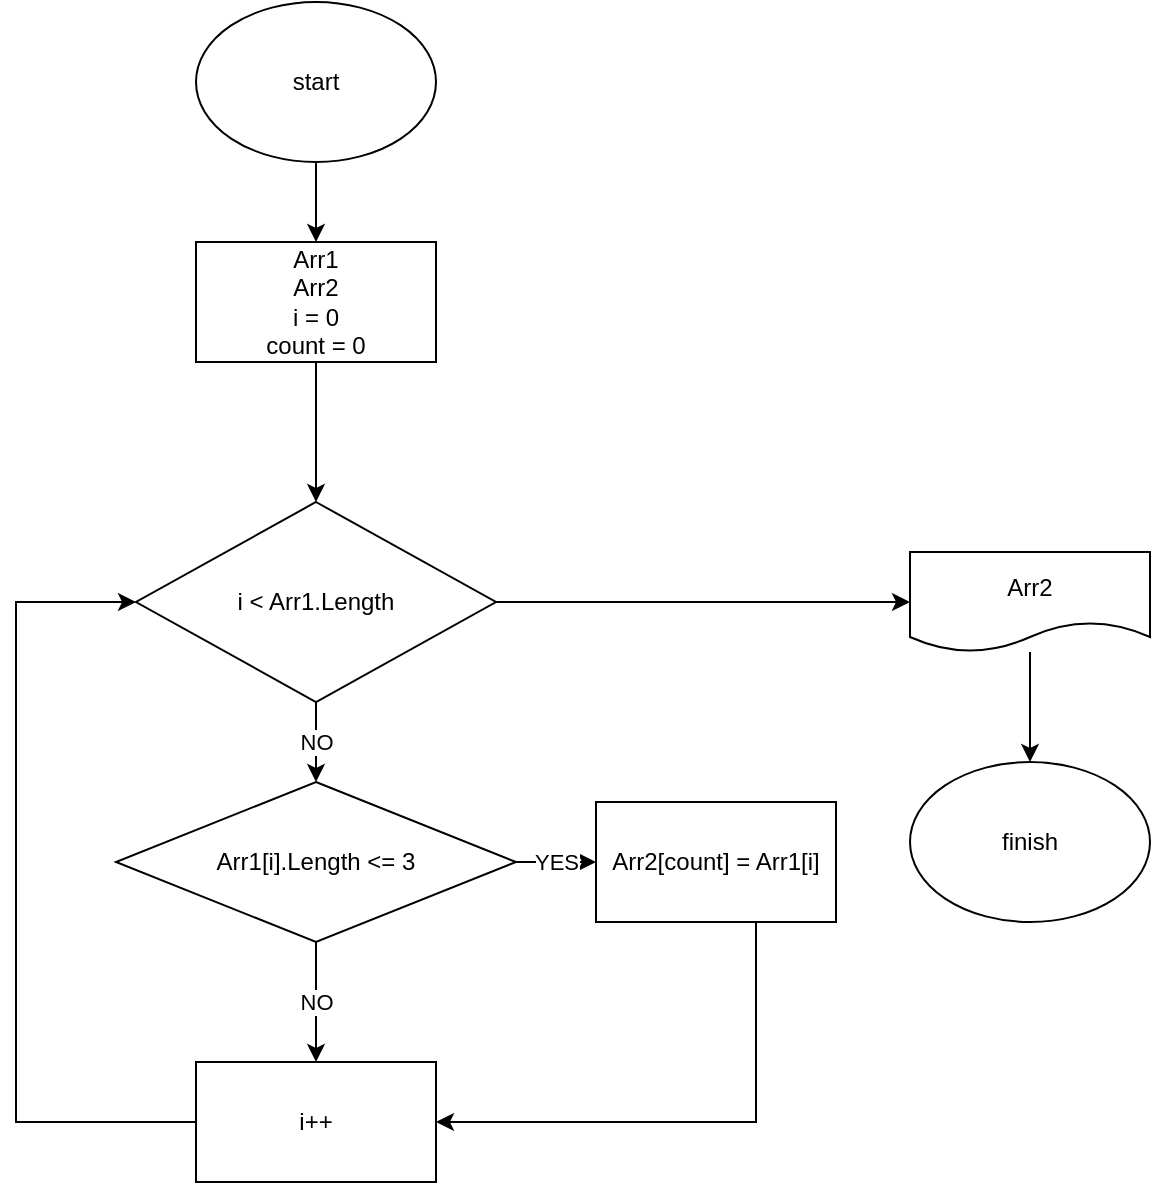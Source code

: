 <mxfile version="20.8.23" type="github">
  <diagram id="C5RBs43oDa-KdzZeNtuy" name="Page-1">
    <mxGraphModel dx="1257" dy="631" grid="1" gridSize="10" guides="1" tooltips="1" connect="1" arrows="1" fold="1" page="1" pageScale="1" pageWidth="827" pageHeight="1169" math="0" shadow="0">
      <root>
        <mxCell id="WIyWlLk6GJQsqaUBKTNV-0" />
        <mxCell id="WIyWlLk6GJQsqaUBKTNV-1" parent="WIyWlLk6GJQsqaUBKTNV-0" />
        <mxCell id="Cxzv2Y022RPomxQbiyUi-2" value="" style="edgeStyle=orthogonalEdgeStyle;rounded=0;orthogonalLoop=1;jettySize=auto;html=1;" edge="1" parent="WIyWlLk6GJQsqaUBKTNV-1" source="Cxzv2Y022RPomxQbiyUi-0" target="Cxzv2Y022RPomxQbiyUi-1">
          <mxGeometry relative="1" as="geometry" />
        </mxCell>
        <mxCell id="Cxzv2Y022RPomxQbiyUi-0" value="start" style="ellipse;whiteSpace=wrap;html=1;" vertex="1" parent="WIyWlLk6GJQsqaUBKTNV-1">
          <mxGeometry x="350" y="130" width="120" height="80" as="geometry" />
        </mxCell>
        <mxCell id="Cxzv2Y022RPomxQbiyUi-4" value="" style="edgeStyle=orthogonalEdgeStyle;rounded=0;orthogonalLoop=1;jettySize=auto;html=1;" edge="1" parent="WIyWlLk6GJQsqaUBKTNV-1" source="Cxzv2Y022RPomxQbiyUi-1" target="Cxzv2Y022RPomxQbiyUi-3">
          <mxGeometry relative="1" as="geometry" />
        </mxCell>
        <mxCell id="Cxzv2Y022RPomxQbiyUi-1" value="&lt;div&gt;Arr1&lt;/div&gt;&lt;div&gt;Arr2&lt;/div&gt;&lt;div&gt;i = 0&lt;/div&gt;&lt;div&gt;count = 0&lt;br&gt;&lt;/div&gt;" style="whiteSpace=wrap;html=1;" vertex="1" parent="WIyWlLk6GJQsqaUBKTNV-1">
          <mxGeometry x="350" y="250" width="120" height="60" as="geometry" />
        </mxCell>
        <mxCell id="Cxzv2Y022RPomxQbiyUi-6" value="NO" style="edgeStyle=orthogonalEdgeStyle;rounded=0;orthogonalLoop=1;jettySize=auto;html=1;" edge="1" parent="WIyWlLk6GJQsqaUBKTNV-1" source="Cxzv2Y022RPomxQbiyUi-3" target="Cxzv2Y022RPomxQbiyUi-5">
          <mxGeometry relative="1" as="geometry" />
        </mxCell>
        <mxCell id="Cxzv2Y022RPomxQbiyUi-17" value="" style="edgeStyle=orthogonalEdgeStyle;rounded=0;orthogonalLoop=1;jettySize=auto;html=1;entryX=0;entryY=0.5;entryDx=0;entryDy=0;" edge="1" parent="WIyWlLk6GJQsqaUBKTNV-1" source="Cxzv2Y022RPomxQbiyUi-3" target="Cxzv2Y022RPomxQbiyUi-18">
          <mxGeometry relative="1" as="geometry">
            <mxPoint x="610" y="430" as="targetPoint" />
          </mxGeometry>
        </mxCell>
        <mxCell id="Cxzv2Y022RPomxQbiyUi-3" value="i &amp;lt; Arr1.Length" style="rhombus;whiteSpace=wrap;html=1;" vertex="1" parent="WIyWlLk6GJQsqaUBKTNV-1">
          <mxGeometry x="320" y="380" width="180" height="100" as="geometry" />
        </mxCell>
        <mxCell id="Cxzv2Y022RPomxQbiyUi-10" value="NO" style="edgeStyle=orthogonalEdgeStyle;rounded=0;orthogonalLoop=1;jettySize=auto;html=1;" edge="1" parent="WIyWlLk6GJQsqaUBKTNV-1" source="Cxzv2Y022RPomxQbiyUi-5" target="Cxzv2Y022RPomxQbiyUi-9">
          <mxGeometry relative="1" as="geometry" />
        </mxCell>
        <mxCell id="Cxzv2Y022RPomxQbiyUi-12" value="YES" style="edgeStyle=orthogonalEdgeStyle;rounded=0;orthogonalLoop=1;jettySize=auto;html=1;" edge="1" parent="WIyWlLk6GJQsqaUBKTNV-1" source="Cxzv2Y022RPomxQbiyUi-5" target="Cxzv2Y022RPomxQbiyUi-11">
          <mxGeometry relative="1" as="geometry" />
        </mxCell>
        <mxCell id="Cxzv2Y022RPomxQbiyUi-5" value="Arr1[i].Length &amp;lt;= 3" style="rhombus;whiteSpace=wrap;html=1;" vertex="1" parent="WIyWlLk6GJQsqaUBKTNV-1">
          <mxGeometry x="310" y="520" width="200" height="80" as="geometry" />
        </mxCell>
        <mxCell id="Cxzv2Y022RPomxQbiyUi-14" style="edgeStyle=orthogonalEdgeStyle;rounded=0;orthogonalLoop=1;jettySize=auto;html=1;entryX=0;entryY=0.5;entryDx=0;entryDy=0;" edge="1" parent="WIyWlLk6GJQsqaUBKTNV-1" source="Cxzv2Y022RPomxQbiyUi-9" target="Cxzv2Y022RPomxQbiyUi-3">
          <mxGeometry relative="1" as="geometry">
            <Array as="points">
              <mxPoint x="260" y="690" />
              <mxPoint x="260" y="430" />
            </Array>
          </mxGeometry>
        </mxCell>
        <mxCell id="Cxzv2Y022RPomxQbiyUi-9" value="i++" style="whiteSpace=wrap;html=1;" vertex="1" parent="WIyWlLk6GJQsqaUBKTNV-1">
          <mxGeometry x="350" y="660" width="120" height="60" as="geometry" />
        </mxCell>
        <mxCell id="Cxzv2Y022RPomxQbiyUi-13" style="edgeStyle=orthogonalEdgeStyle;rounded=0;orthogonalLoop=1;jettySize=auto;html=1;entryX=1;entryY=0.5;entryDx=0;entryDy=0;" edge="1" parent="WIyWlLk6GJQsqaUBKTNV-1" source="Cxzv2Y022RPomxQbiyUi-11" target="Cxzv2Y022RPomxQbiyUi-9">
          <mxGeometry relative="1" as="geometry">
            <Array as="points">
              <mxPoint x="630" y="690" />
            </Array>
          </mxGeometry>
        </mxCell>
        <mxCell id="Cxzv2Y022RPomxQbiyUi-11" value="Arr2[count] = Arr1[i]" style="whiteSpace=wrap;html=1;" vertex="1" parent="WIyWlLk6GJQsqaUBKTNV-1">
          <mxGeometry x="550" y="530" width="120" height="60" as="geometry" />
        </mxCell>
        <mxCell id="Cxzv2Y022RPomxQbiyUi-22" value="" style="edgeStyle=orthogonalEdgeStyle;rounded=0;orthogonalLoop=1;jettySize=auto;html=1;" edge="1" parent="WIyWlLk6GJQsqaUBKTNV-1" source="Cxzv2Y022RPomxQbiyUi-18" target="Cxzv2Y022RPomxQbiyUi-21">
          <mxGeometry relative="1" as="geometry" />
        </mxCell>
        <mxCell id="Cxzv2Y022RPomxQbiyUi-18" value="Arr2" style="shape=document;whiteSpace=wrap;html=1;boundedLbl=1;" vertex="1" parent="WIyWlLk6GJQsqaUBKTNV-1">
          <mxGeometry x="707" y="405" width="120" height="50" as="geometry" />
        </mxCell>
        <mxCell id="Cxzv2Y022RPomxQbiyUi-21" value="finish" style="ellipse;whiteSpace=wrap;html=1;" vertex="1" parent="WIyWlLk6GJQsqaUBKTNV-1">
          <mxGeometry x="707" y="510" width="120" height="80" as="geometry" />
        </mxCell>
      </root>
    </mxGraphModel>
  </diagram>
</mxfile>
